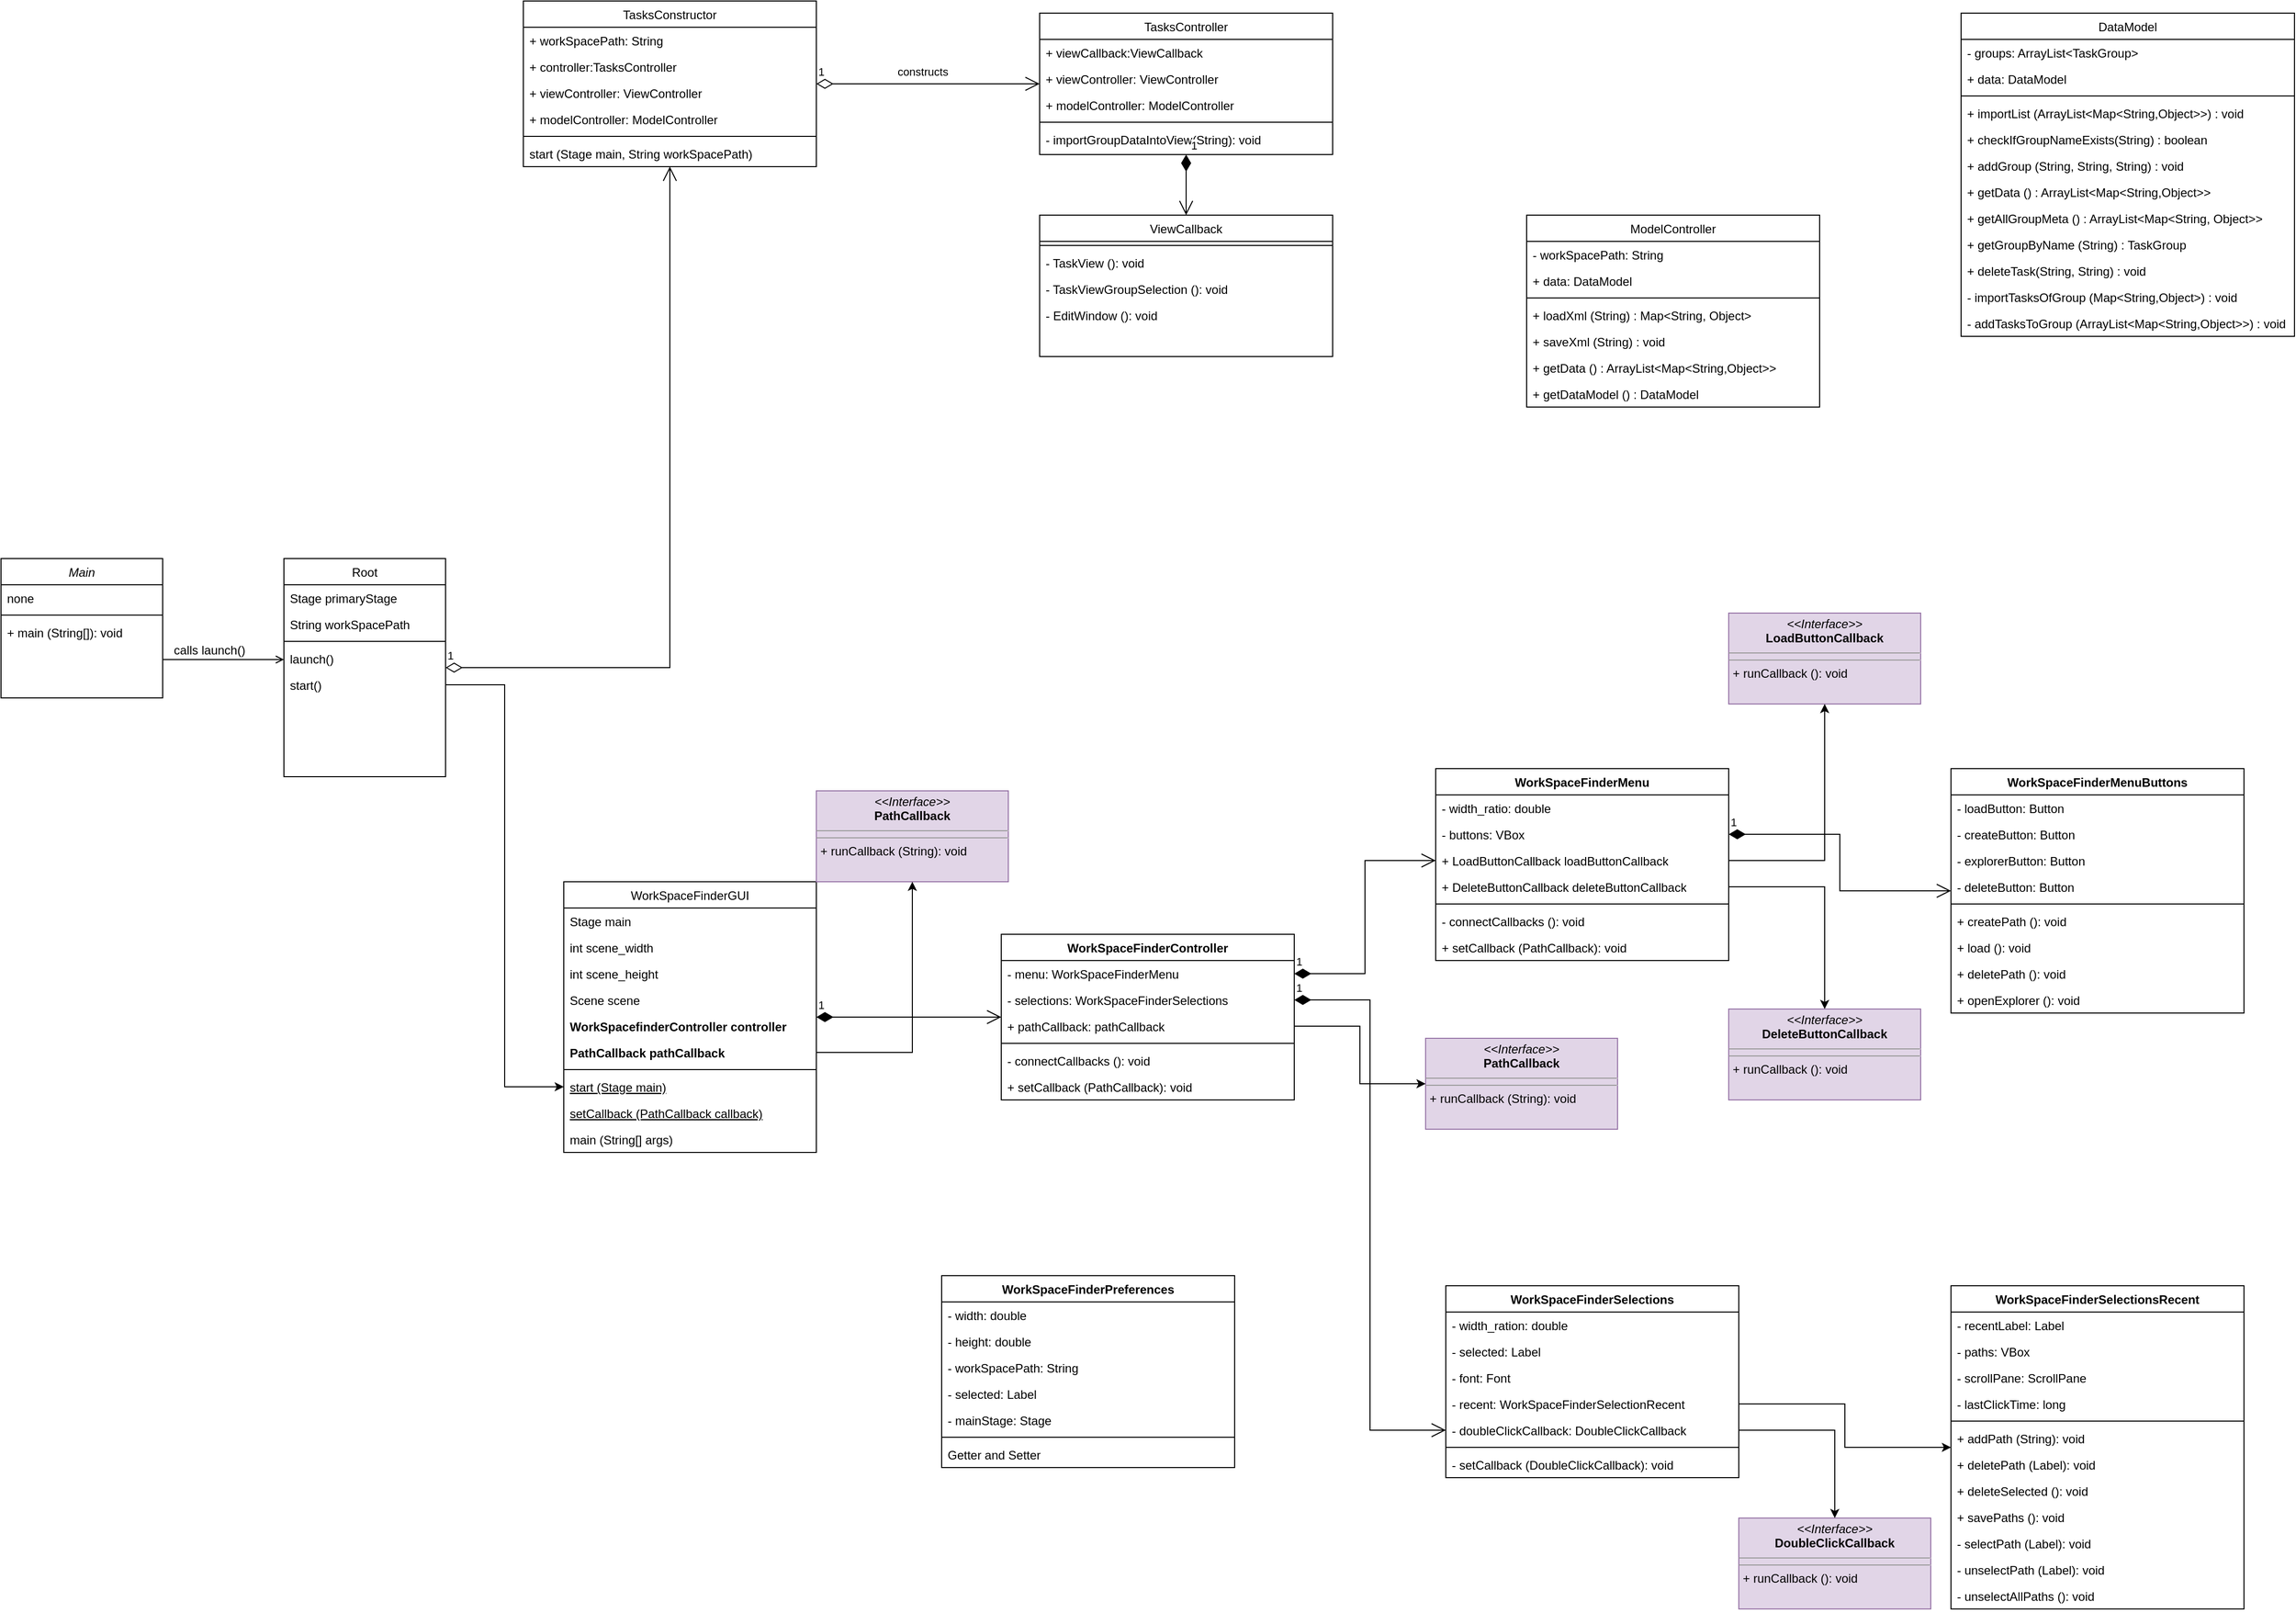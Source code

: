 <mxfile version="22.0.4" type="github">
  <diagram id="C5RBs43oDa-KdzZeNtuy" name="Page-1">
    <mxGraphModel dx="1062" dy="2791" grid="1" gridSize="10" guides="1" tooltips="1" connect="1" arrows="1" fold="1" page="1" pageScale="1" pageWidth="827" pageHeight="1169" math="0" shadow="0">
      <root>
        <mxCell id="WIyWlLk6GJQsqaUBKTNV-0" />
        <mxCell id="WIyWlLk6GJQsqaUBKTNV-1" parent="WIyWlLk6GJQsqaUBKTNV-0" />
        <mxCell id="zkfFHV4jXpPFQw0GAbJ--0" value="Main" style="swimlane;fontStyle=2;align=center;verticalAlign=top;childLayout=stackLayout;horizontal=1;startSize=26;horizontalStack=0;resizeParent=1;resizeLast=0;collapsible=1;marginBottom=0;rounded=0;shadow=0;strokeWidth=1;" parent="WIyWlLk6GJQsqaUBKTNV-1" vertex="1">
          <mxGeometry x="20" y="110" width="160" height="138" as="geometry">
            <mxRectangle x="230" y="140" width="160" height="26" as="alternateBounds" />
          </mxGeometry>
        </mxCell>
        <mxCell id="zkfFHV4jXpPFQw0GAbJ--3" value="none" style="text;align=left;verticalAlign=top;spacingLeft=4;spacingRight=4;overflow=hidden;rotatable=0;points=[[0,0.5],[1,0.5]];portConstraint=eastwest;rounded=0;shadow=0;html=0;" parent="zkfFHV4jXpPFQw0GAbJ--0" vertex="1">
          <mxGeometry y="26" width="160" height="26" as="geometry" />
        </mxCell>
        <mxCell id="zkfFHV4jXpPFQw0GAbJ--4" value="" style="line;html=1;strokeWidth=1;align=left;verticalAlign=middle;spacingTop=-1;spacingLeft=3;spacingRight=3;rotatable=0;labelPosition=right;points=[];portConstraint=eastwest;" parent="zkfFHV4jXpPFQw0GAbJ--0" vertex="1">
          <mxGeometry y="52" width="160" height="8" as="geometry" />
        </mxCell>
        <mxCell id="zkfFHV4jXpPFQw0GAbJ--5" value="+ main (String[]): void" style="text;align=left;verticalAlign=top;spacingLeft=4;spacingRight=4;overflow=hidden;rotatable=0;points=[[0,0.5],[1,0.5]];portConstraint=eastwest;" parent="zkfFHV4jXpPFQw0GAbJ--0" vertex="1">
          <mxGeometry y="60" width="160" height="26" as="geometry" />
        </mxCell>
        <mxCell id="zkfFHV4jXpPFQw0GAbJ--13" value="TasksConstructor" style="swimlane;fontStyle=0;align=center;verticalAlign=top;childLayout=stackLayout;horizontal=1;startSize=26;horizontalStack=0;resizeParent=1;resizeLast=0;collapsible=1;marginBottom=0;rounded=0;shadow=0;strokeWidth=1;" parent="WIyWlLk6GJQsqaUBKTNV-1" vertex="1">
          <mxGeometry x="537" y="-442" width="290" height="164" as="geometry">
            <mxRectangle x="340" y="380" width="170" height="26" as="alternateBounds" />
          </mxGeometry>
        </mxCell>
        <mxCell id="zkfFHV4jXpPFQw0GAbJ--14" value="+ workSpacePath: String " style="text;align=left;verticalAlign=top;spacingLeft=4;spacingRight=4;overflow=hidden;rotatable=0;points=[[0,0.5],[1,0.5]];portConstraint=eastwest;" parent="zkfFHV4jXpPFQw0GAbJ--13" vertex="1">
          <mxGeometry y="26" width="290" height="26" as="geometry" />
        </mxCell>
        <mxCell id="-atRnnwdna2SjUYWAT4b-6" value="+ controller:TasksController " style="text;align=left;verticalAlign=top;spacingLeft=4;spacingRight=4;overflow=hidden;rotatable=0;points=[[0,0.5],[1,0.5]];portConstraint=eastwest;" vertex="1" parent="zkfFHV4jXpPFQw0GAbJ--13">
          <mxGeometry y="52" width="290" height="26" as="geometry" />
        </mxCell>
        <mxCell id="-atRnnwdna2SjUYWAT4b-8" value="+ viewController: ViewController" style="text;align=left;verticalAlign=top;spacingLeft=4;spacingRight=4;overflow=hidden;rotatable=0;points=[[0,0.5],[1,0.5]];portConstraint=eastwest;" vertex="1" parent="zkfFHV4jXpPFQw0GAbJ--13">
          <mxGeometry y="78" width="290" height="26" as="geometry" />
        </mxCell>
        <mxCell id="-atRnnwdna2SjUYWAT4b-9" value="+ modelController: ModelController" style="text;align=left;verticalAlign=top;spacingLeft=4;spacingRight=4;overflow=hidden;rotatable=0;points=[[0,0.5],[1,0.5]];portConstraint=eastwest;" vertex="1" parent="zkfFHV4jXpPFQw0GAbJ--13">
          <mxGeometry y="104" width="290" height="26" as="geometry" />
        </mxCell>
        <mxCell id="zkfFHV4jXpPFQw0GAbJ--15" value="" style="line;html=1;strokeWidth=1;align=left;verticalAlign=middle;spacingTop=-1;spacingLeft=3;spacingRight=3;rotatable=0;labelPosition=right;points=[];portConstraint=eastwest;" parent="zkfFHV4jXpPFQw0GAbJ--13" vertex="1">
          <mxGeometry y="130" width="290" height="8" as="geometry" />
        </mxCell>
        <mxCell id="-atRnnwdna2SjUYWAT4b-7" value="start (Stage main, String workSpacePath)" style="text;align=left;verticalAlign=top;spacingLeft=4;spacingRight=4;overflow=hidden;rotatable=0;points=[[0,0.5],[1,0.5]];portConstraint=eastwest;" vertex="1" parent="zkfFHV4jXpPFQw0GAbJ--13">
          <mxGeometry y="138" width="290" height="26" as="geometry" />
        </mxCell>
        <mxCell id="zkfFHV4jXpPFQw0GAbJ--17" value="Root" style="swimlane;fontStyle=0;align=center;verticalAlign=top;childLayout=stackLayout;horizontal=1;startSize=26;horizontalStack=0;resizeParent=1;resizeLast=0;collapsible=1;marginBottom=0;rounded=0;shadow=0;strokeWidth=1;" parent="WIyWlLk6GJQsqaUBKTNV-1" vertex="1">
          <mxGeometry x="300" y="110" width="160" height="216" as="geometry">
            <mxRectangle x="550" y="140" width="160" height="26" as="alternateBounds" />
          </mxGeometry>
        </mxCell>
        <mxCell id="zkfFHV4jXpPFQw0GAbJ--22" value="Stage primaryStage" style="text;align=left;verticalAlign=top;spacingLeft=4;spacingRight=4;overflow=hidden;rotatable=0;points=[[0,0.5],[1,0.5]];portConstraint=eastwest;rounded=0;shadow=0;html=0;" parent="zkfFHV4jXpPFQw0GAbJ--17" vertex="1">
          <mxGeometry y="26" width="160" height="26" as="geometry" />
        </mxCell>
        <mxCell id="zkfFHV4jXpPFQw0GAbJ--21" value="String workSpacePath" style="text;align=left;verticalAlign=top;spacingLeft=4;spacingRight=4;overflow=hidden;rotatable=0;points=[[0,0.5],[1,0.5]];portConstraint=eastwest;rounded=0;shadow=0;html=0;" parent="zkfFHV4jXpPFQw0GAbJ--17" vertex="1">
          <mxGeometry y="52" width="160" height="26" as="geometry" />
        </mxCell>
        <mxCell id="zkfFHV4jXpPFQw0GAbJ--23" value="" style="line;html=1;strokeWidth=1;align=left;verticalAlign=middle;spacingTop=-1;spacingLeft=3;spacingRight=3;rotatable=0;labelPosition=right;points=[];portConstraint=eastwest;" parent="zkfFHV4jXpPFQw0GAbJ--17" vertex="1">
          <mxGeometry y="78" width="160" height="8" as="geometry" />
        </mxCell>
        <mxCell id="zkfFHV4jXpPFQw0GAbJ--24" value="launch()" style="text;align=left;verticalAlign=top;spacingLeft=4;spacingRight=4;overflow=hidden;rotatable=0;points=[[0,0.5],[1,0.5]];portConstraint=eastwest;" parent="zkfFHV4jXpPFQw0GAbJ--17" vertex="1">
          <mxGeometry y="86" width="160" height="26" as="geometry" />
        </mxCell>
        <mxCell id="-atRnnwdna2SjUYWAT4b-1" value="start()" style="text;align=left;verticalAlign=top;spacingLeft=4;spacingRight=4;overflow=hidden;rotatable=0;points=[[0,0.5],[1,0.5]];portConstraint=eastwest;" vertex="1" parent="zkfFHV4jXpPFQw0GAbJ--17">
          <mxGeometry y="112" width="160" height="26" as="geometry" />
        </mxCell>
        <mxCell id="zkfFHV4jXpPFQw0GAbJ--26" value="" style="endArrow=open;shadow=0;strokeWidth=1;rounded=0;endFill=1;edgeStyle=elbowEdgeStyle;elbow=vertical;exitX=1;exitY=0.5;exitDx=0;exitDy=0;" parent="WIyWlLk6GJQsqaUBKTNV-1" source="zkfFHV4jXpPFQw0GAbJ--5" target="zkfFHV4jXpPFQw0GAbJ--24" edge="1">
          <mxGeometry x="0.5" y="41" relative="1" as="geometry">
            <mxPoint x="100" y="310" as="sourcePoint" />
            <mxPoint x="240" y="210" as="targetPoint" />
            <mxPoint x="-40" y="32" as="offset" />
            <Array as="points">
              <mxPoint x="200" y="210" />
            </Array>
          </mxGeometry>
        </mxCell>
        <mxCell id="zkfFHV4jXpPFQw0GAbJ--27" value="" style="resizable=0;align=left;verticalAlign=bottom;labelBackgroundColor=none;fontSize=12;" parent="zkfFHV4jXpPFQw0GAbJ--26" connectable="0" vertex="1">
          <mxGeometry x="-1" relative="1" as="geometry">
            <mxPoint y="4" as="offset" />
          </mxGeometry>
        </mxCell>
        <mxCell id="zkfFHV4jXpPFQw0GAbJ--28" value="" style="resizable=0;align=right;verticalAlign=bottom;labelBackgroundColor=none;fontSize=12;" parent="zkfFHV4jXpPFQw0GAbJ--26" connectable="0" vertex="1">
          <mxGeometry x="1" relative="1" as="geometry">
            <mxPoint x="-7" y="4" as="offset" />
          </mxGeometry>
        </mxCell>
        <mxCell id="zkfFHV4jXpPFQw0GAbJ--29" value="&lt;div&gt;calls launch()&lt;br&gt;&lt;/div&gt;" style="text;html=1;resizable=0;points=[];;align=center;verticalAlign=middle;labelBackgroundColor=none;rounded=0;shadow=0;strokeWidth=1;fontSize=12;" parent="zkfFHV4jXpPFQw0GAbJ--26" vertex="1" connectable="0">
          <mxGeometry x="0.5" y="49" relative="1" as="geometry">
            <mxPoint x="-38" y="40" as="offset" />
          </mxGeometry>
        </mxCell>
        <mxCell id="-atRnnwdna2SjUYWAT4b-2" style="edgeStyle=orthogonalEdgeStyle;rounded=0;orthogonalLoop=1;jettySize=auto;html=1;" edge="1" parent="WIyWlLk6GJQsqaUBKTNV-1" source="-atRnnwdna2SjUYWAT4b-1" target="-atRnnwdna2SjUYWAT4b-17">
          <mxGeometry relative="1" as="geometry">
            <mxPoint x="560" y="587" as="targetPoint" />
          </mxGeometry>
        </mxCell>
        <mxCell id="-atRnnwdna2SjUYWAT4b-10" value="WorkSpaceFinderGUI" style="swimlane;fontStyle=0;align=center;verticalAlign=top;childLayout=stackLayout;horizontal=1;startSize=26;horizontalStack=0;resizeParent=1;resizeLast=0;collapsible=1;marginBottom=0;rounded=0;shadow=0;strokeWidth=1;" vertex="1" parent="WIyWlLk6GJQsqaUBKTNV-1">
          <mxGeometry x="577" y="430" width="250" height="268" as="geometry">
            <mxRectangle x="130" y="380" width="160" height="26" as="alternateBounds" />
          </mxGeometry>
        </mxCell>
        <mxCell id="-atRnnwdna2SjUYWAT4b-11" value="Stage main" style="text;align=left;verticalAlign=top;spacingLeft=4;spacingRight=4;overflow=hidden;rotatable=0;points=[[0,0.5],[1,0.5]];portConstraint=eastwest;" vertex="1" parent="-atRnnwdna2SjUYWAT4b-10">
          <mxGeometry y="26" width="250" height="26" as="geometry" />
        </mxCell>
        <mxCell id="-atRnnwdna2SjUYWAT4b-12" value="int scene_width" style="text;align=left;verticalAlign=top;spacingLeft=4;spacingRight=4;overflow=hidden;rotatable=0;points=[[0,0.5],[1,0.5]];portConstraint=eastwest;rounded=0;shadow=0;html=0;" vertex="1" parent="-atRnnwdna2SjUYWAT4b-10">
          <mxGeometry y="52" width="250" height="26" as="geometry" />
        </mxCell>
        <mxCell id="-atRnnwdna2SjUYWAT4b-13" value="int scene_height" style="text;align=left;verticalAlign=top;spacingLeft=4;spacingRight=4;overflow=hidden;rotatable=0;points=[[0,0.5],[1,0.5]];portConstraint=eastwest;rounded=0;shadow=0;html=0;" vertex="1" parent="-atRnnwdna2SjUYWAT4b-10">
          <mxGeometry y="78" width="250" height="26" as="geometry" />
        </mxCell>
        <mxCell id="-atRnnwdna2SjUYWAT4b-14" value="Scene scene" style="text;align=left;verticalAlign=top;spacingLeft=4;spacingRight=4;overflow=hidden;rotatable=0;points=[[0,0.5],[1,0.5]];portConstraint=eastwest;rounded=0;shadow=0;html=0;" vertex="1" parent="-atRnnwdna2SjUYWAT4b-10">
          <mxGeometry y="104" width="250" height="26" as="geometry" />
        </mxCell>
        <mxCell id="-atRnnwdna2SjUYWAT4b-15" value="WorkSpacefinderController controller" style="text;align=left;verticalAlign=top;spacingLeft=4;spacingRight=4;overflow=hidden;rotatable=0;points=[[0,0.5],[1,0.5]];portConstraint=eastwest;rounded=0;shadow=0;html=0;fontStyle=1" vertex="1" parent="-atRnnwdna2SjUYWAT4b-10">
          <mxGeometry y="130" width="250" height="26" as="geometry" />
        </mxCell>
        <mxCell id="-atRnnwdna2SjUYWAT4b-28" value="PathCallback pathCallback" style="text;align=left;verticalAlign=top;spacingLeft=4;spacingRight=4;overflow=hidden;rotatable=0;points=[[0,0.5],[1,0.5]];portConstraint=eastwest;rounded=0;shadow=0;html=0;fontStyle=1" vertex="1" parent="-atRnnwdna2SjUYWAT4b-10">
          <mxGeometry y="156" width="250" height="26" as="geometry" />
        </mxCell>
        <mxCell id="-atRnnwdna2SjUYWAT4b-16" value="" style="line;html=1;strokeWidth=1;align=left;verticalAlign=middle;spacingTop=-1;spacingLeft=3;spacingRight=3;rotatable=0;labelPosition=right;points=[];portConstraint=eastwest;" vertex="1" parent="-atRnnwdna2SjUYWAT4b-10">
          <mxGeometry y="182" width="250" height="8" as="geometry" />
        </mxCell>
        <mxCell id="-atRnnwdna2SjUYWAT4b-17" value="start (Stage main)" style="text;align=left;verticalAlign=top;spacingLeft=4;spacingRight=4;overflow=hidden;rotatable=0;points=[[0,0.5],[1,0.5]];portConstraint=eastwest;fontStyle=4" vertex="1" parent="-atRnnwdna2SjUYWAT4b-10">
          <mxGeometry y="190" width="250" height="26" as="geometry" />
        </mxCell>
        <mxCell id="-atRnnwdna2SjUYWAT4b-29" value="setCallback (PathCallback callback)" style="text;align=left;verticalAlign=top;spacingLeft=4;spacingRight=4;overflow=hidden;rotatable=0;points=[[0,0.5],[1,0.5]];portConstraint=eastwest;fontStyle=4" vertex="1" parent="-atRnnwdna2SjUYWAT4b-10">
          <mxGeometry y="216" width="250" height="26" as="geometry" />
        </mxCell>
        <mxCell id="-atRnnwdna2SjUYWAT4b-18" value="main (String[] args)" style="text;align=left;verticalAlign=top;spacingLeft=4;spacingRight=4;overflow=hidden;rotatable=0;points=[[0,0.5],[1,0.5]];portConstraint=eastwest;" vertex="1" parent="-atRnnwdna2SjUYWAT4b-10">
          <mxGeometry y="242" width="250" height="26" as="geometry" />
        </mxCell>
        <mxCell id="-atRnnwdna2SjUYWAT4b-31" value="&lt;p style=&quot;margin:0px;margin-top:4px;text-align:center;&quot;&gt;&lt;i&gt;&amp;lt;&amp;lt;Interface&amp;gt;&amp;gt;&lt;/i&gt;&lt;br&gt;&lt;b&gt;PathCallback&lt;/b&gt;&lt;br&gt;&lt;/p&gt;&lt;hr size=&quot;1&quot;&gt;&lt;hr size=&quot;1&quot;&gt;&lt;p style=&quot;margin:0px;margin-left:4px;&quot;&gt;+ runCallback (String): void&lt;br&gt;&lt;br&gt;&lt;/p&gt;" style="verticalAlign=top;align=left;overflow=fill;fontSize=12;fontFamily=Helvetica;html=1;whiteSpace=wrap;fillColor=#e1d5e7;strokeColor=#9673a6;" vertex="1" parent="WIyWlLk6GJQsqaUBKTNV-1">
          <mxGeometry x="827" y="340" width="190" height="90" as="geometry" />
        </mxCell>
        <mxCell id="-atRnnwdna2SjUYWAT4b-35" value="WorkSpaceFinderController" style="swimlane;fontStyle=1;align=center;verticalAlign=top;childLayout=stackLayout;horizontal=1;startSize=26;horizontalStack=0;resizeParent=1;resizeParentMax=0;resizeLast=0;collapsible=1;marginBottom=0;whiteSpace=wrap;html=1;" vertex="1" parent="WIyWlLk6GJQsqaUBKTNV-1">
          <mxGeometry x="1010" y="482" width="290" height="164" as="geometry" />
        </mxCell>
        <mxCell id="-atRnnwdna2SjUYWAT4b-36" value="- menu: WorkSpaceFinderMenu" style="text;strokeColor=none;fillColor=none;align=left;verticalAlign=top;spacingLeft=4;spacingRight=4;overflow=hidden;rotatable=0;points=[[0,0.5],[1,0.5]];portConstraint=eastwest;whiteSpace=wrap;html=1;" vertex="1" parent="-atRnnwdna2SjUYWAT4b-35">
          <mxGeometry y="26" width="290" height="26" as="geometry" />
        </mxCell>
        <mxCell id="-atRnnwdna2SjUYWAT4b-39" value="- selections: WorkSpaceFinderSelections" style="text;strokeColor=none;fillColor=none;align=left;verticalAlign=top;spacingLeft=4;spacingRight=4;overflow=hidden;rotatable=0;points=[[0,0.5],[1,0.5]];portConstraint=eastwest;whiteSpace=wrap;html=1;" vertex="1" parent="-atRnnwdna2SjUYWAT4b-35">
          <mxGeometry y="52" width="290" height="26" as="geometry" />
        </mxCell>
        <mxCell id="-atRnnwdna2SjUYWAT4b-41" value="+ pathCallback: pathCallback" style="text;strokeColor=none;fillColor=none;align=left;verticalAlign=top;spacingLeft=4;spacingRight=4;overflow=hidden;rotatable=0;points=[[0,0.5],[1,0.5]];portConstraint=eastwest;whiteSpace=wrap;html=1;" vertex="1" parent="-atRnnwdna2SjUYWAT4b-35">
          <mxGeometry y="78" width="290" height="26" as="geometry" />
        </mxCell>
        <mxCell id="-atRnnwdna2SjUYWAT4b-37" value="" style="line;strokeWidth=1;fillColor=none;align=left;verticalAlign=middle;spacingTop=-1;spacingLeft=3;spacingRight=3;rotatable=0;labelPosition=right;points=[];portConstraint=eastwest;strokeColor=inherit;" vertex="1" parent="-atRnnwdna2SjUYWAT4b-35">
          <mxGeometry y="104" width="290" height="8" as="geometry" />
        </mxCell>
        <mxCell id="-atRnnwdna2SjUYWAT4b-38" value="- connectCallbacks (): void" style="text;strokeColor=none;fillColor=none;align=left;verticalAlign=top;spacingLeft=4;spacingRight=4;overflow=hidden;rotatable=0;points=[[0,0.5],[1,0.5]];portConstraint=eastwest;whiteSpace=wrap;html=1;" vertex="1" parent="-atRnnwdna2SjUYWAT4b-35">
          <mxGeometry y="112" width="290" height="26" as="geometry" />
        </mxCell>
        <mxCell id="-atRnnwdna2SjUYWAT4b-40" value="+ setCallback (PathCallback): void" style="text;strokeColor=none;fillColor=none;align=left;verticalAlign=top;spacingLeft=4;spacingRight=4;overflow=hidden;rotatable=0;points=[[0,0.5],[1,0.5]];portConstraint=eastwest;whiteSpace=wrap;html=1;" vertex="1" parent="-atRnnwdna2SjUYWAT4b-35">
          <mxGeometry y="138" width="290" height="26" as="geometry" />
        </mxCell>
        <mxCell id="-atRnnwdna2SjUYWAT4b-42" value="1" style="endArrow=open;html=1;endSize=12;startArrow=diamondThin;startSize=14;startFill=1;edgeStyle=orthogonalEdgeStyle;align=left;verticalAlign=bottom;rounded=0;entryX=0;entryY=0.5;entryDx=0;entryDy=0;exitX=1;exitY=0.5;exitDx=0;exitDy=0;" edge="1" parent="WIyWlLk6GJQsqaUBKTNV-1" source="-atRnnwdna2SjUYWAT4b-10" target="-atRnnwdna2SjUYWAT4b-35">
          <mxGeometry x="-1" y="3" relative="1" as="geometry">
            <mxPoint x="820" y="450" as="sourcePoint" />
            <mxPoint x="980" y="450" as="targetPoint" />
          </mxGeometry>
        </mxCell>
        <mxCell id="-atRnnwdna2SjUYWAT4b-43" value="WorkSpaceFinderMenu" style="swimlane;fontStyle=1;align=center;verticalAlign=top;childLayout=stackLayout;horizontal=1;startSize=26;horizontalStack=0;resizeParent=1;resizeParentMax=0;resizeLast=0;collapsible=1;marginBottom=0;whiteSpace=wrap;html=1;" vertex="1" parent="WIyWlLk6GJQsqaUBKTNV-1">
          <mxGeometry x="1440" y="318" width="290" height="190" as="geometry" />
        </mxCell>
        <mxCell id="-atRnnwdna2SjUYWAT4b-44" value="- width_ratio: double" style="text;strokeColor=none;fillColor=none;align=left;verticalAlign=top;spacingLeft=4;spacingRight=4;overflow=hidden;rotatable=0;points=[[0,0.5],[1,0.5]];portConstraint=eastwest;whiteSpace=wrap;html=1;" vertex="1" parent="-atRnnwdna2SjUYWAT4b-43">
          <mxGeometry y="26" width="290" height="26" as="geometry" />
        </mxCell>
        <mxCell id="-atRnnwdna2SjUYWAT4b-45" value="- buttons: VBox" style="text;strokeColor=none;fillColor=none;align=left;verticalAlign=top;spacingLeft=4;spacingRight=4;overflow=hidden;rotatable=0;points=[[0,0.5],[1,0.5]];portConstraint=eastwest;whiteSpace=wrap;html=1;" vertex="1" parent="-atRnnwdna2SjUYWAT4b-43">
          <mxGeometry y="52" width="290" height="26" as="geometry" />
        </mxCell>
        <mxCell id="-atRnnwdna2SjUYWAT4b-46" value="+ LoadButtonCallback loadButtonCallback" style="text;strokeColor=none;fillColor=none;align=left;verticalAlign=top;spacingLeft=4;spacingRight=4;overflow=hidden;rotatable=0;points=[[0,0.5],[1,0.5]];portConstraint=eastwest;whiteSpace=wrap;html=1;" vertex="1" parent="-atRnnwdna2SjUYWAT4b-43">
          <mxGeometry y="78" width="290" height="26" as="geometry" />
        </mxCell>
        <mxCell id="-atRnnwdna2SjUYWAT4b-57" value="+ DeleteButtonCallback deleteButtonCallback" style="text;strokeColor=none;fillColor=none;align=left;verticalAlign=top;spacingLeft=4;spacingRight=4;overflow=hidden;rotatable=0;points=[[0,0.5],[1,0.5]];portConstraint=eastwest;whiteSpace=wrap;html=1;" vertex="1" parent="-atRnnwdna2SjUYWAT4b-43">
          <mxGeometry y="104" width="290" height="26" as="geometry" />
        </mxCell>
        <mxCell id="-atRnnwdna2SjUYWAT4b-47" value="" style="line;strokeWidth=1;fillColor=none;align=left;verticalAlign=middle;spacingTop=-1;spacingLeft=3;spacingRight=3;rotatable=0;labelPosition=right;points=[];portConstraint=eastwest;strokeColor=inherit;" vertex="1" parent="-atRnnwdna2SjUYWAT4b-43">
          <mxGeometry y="130" width="290" height="8" as="geometry" />
        </mxCell>
        <mxCell id="-atRnnwdna2SjUYWAT4b-48" value="- connectCallbacks (): void" style="text;strokeColor=none;fillColor=none;align=left;verticalAlign=top;spacingLeft=4;spacingRight=4;overflow=hidden;rotatable=0;points=[[0,0.5],[1,0.5]];portConstraint=eastwest;whiteSpace=wrap;html=1;" vertex="1" parent="-atRnnwdna2SjUYWAT4b-43">
          <mxGeometry y="138" width="290" height="26" as="geometry" />
        </mxCell>
        <mxCell id="-atRnnwdna2SjUYWAT4b-49" value="+ setCallback (PathCallback): void" style="text;strokeColor=none;fillColor=none;align=left;verticalAlign=top;spacingLeft=4;spacingRight=4;overflow=hidden;rotatable=0;points=[[0,0.5],[1,0.5]];portConstraint=eastwest;whiteSpace=wrap;html=1;" vertex="1" parent="-atRnnwdna2SjUYWAT4b-43">
          <mxGeometry y="164" width="290" height="26" as="geometry" />
        </mxCell>
        <mxCell id="-atRnnwdna2SjUYWAT4b-50" value="WorkSpaceFinderSelections" style="swimlane;fontStyle=1;align=center;verticalAlign=top;childLayout=stackLayout;horizontal=1;startSize=26;horizontalStack=0;resizeParent=1;resizeParentMax=0;resizeLast=0;collapsible=1;marginBottom=0;whiteSpace=wrap;html=1;" vertex="1" parent="WIyWlLk6GJQsqaUBKTNV-1">
          <mxGeometry x="1450" y="830" width="290" height="190" as="geometry" />
        </mxCell>
        <mxCell id="-atRnnwdna2SjUYWAT4b-51" value="- width_ration: double" style="text;strokeColor=none;fillColor=none;align=left;verticalAlign=top;spacingLeft=4;spacingRight=4;overflow=hidden;rotatable=0;points=[[0,0.5],[1,0.5]];portConstraint=eastwest;whiteSpace=wrap;html=1;" vertex="1" parent="-atRnnwdna2SjUYWAT4b-50">
          <mxGeometry y="26" width="290" height="26" as="geometry" />
        </mxCell>
        <mxCell id="-atRnnwdna2SjUYWAT4b-81" value="- selected: Label" style="text;strokeColor=none;fillColor=none;align=left;verticalAlign=top;spacingLeft=4;spacingRight=4;overflow=hidden;rotatable=0;points=[[0,0.5],[1,0.5]];portConstraint=eastwest;whiteSpace=wrap;html=1;" vertex="1" parent="-atRnnwdna2SjUYWAT4b-50">
          <mxGeometry y="52" width="290" height="26" as="geometry" />
        </mxCell>
        <mxCell id="-atRnnwdna2SjUYWAT4b-52" value="- font: Font" style="text;strokeColor=none;fillColor=none;align=left;verticalAlign=top;spacingLeft=4;spacingRight=4;overflow=hidden;rotatable=0;points=[[0,0.5],[1,0.5]];portConstraint=eastwest;whiteSpace=wrap;html=1;" vertex="1" parent="-atRnnwdna2SjUYWAT4b-50">
          <mxGeometry y="78" width="290" height="26" as="geometry" />
        </mxCell>
        <mxCell id="-atRnnwdna2SjUYWAT4b-97" value="- recent: WorkSpaceFinderSelectionRecent" style="text;strokeColor=none;fillColor=none;align=left;verticalAlign=top;spacingLeft=4;spacingRight=4;overflow=hidden;rotatable=0;points=[[0,0.5],[1,0.5]];portConstraint=eastwest;whiteSpace=wrap;html=1;" vertex="1" parent="-atRnnwdna2SjUYWAT4b-50">
          <mxGeometry y="104" width="290" height="26" as="geometry" />
        </mxCell>
        <mxCell id="-atRnnwdna2SjUYWAT4b-53" value="- doubleClickCallback: DoubleClickCallback" style="text;strokeColor=none;fillColor=none;align=left;verticalAlign=top;spacingLeft=4;spacingRight=4;overflow=hidden;rotatable=0;points=[[0,0.5],[1,0.5]];portConstraint=eastwest;whiteSpace=wrap;html=1;" vertex="1" parent="-atRnnwdna2SjUYWAT4b-50">
          <mxGeometry y="130" width="290" height="26" as="geometry" />
        </mxCell>
        <mxCell id="-atRnnwdna2SjUYWAT4b-54" value="" style="line;strokeWidth=1;fillColor=none;align=left;verticalAlign=middle;spacingTop=-1;spacingLeft=3;spacingRight=3;rotatable=0;labelPosition=right;points=[];portConstraint=eastwest;strokeColor=inherit;" vertex="1" parent="-atRnnwdna2SjUYWAT4b-50">
          <mxGeometry y="156" width="290" height="8" as="geometry" />
        </mxCell>
        <mxCell id="-atRnnwdna2SjUYWAT4b-80" value="- setCallback (DoubleClickCallback): void" style="text;strokeColor=none;fillColor=none;align=left;verticalAlign=top;spacingLeft=4;spacingRight=4;overflow=hidden;rotatable=0;points=[[0,0.5],[1,0.5]];portConstraint=eastwest;whiteSpace=wrap;html=1;" vertex="1" parent="-atRnnwdna2SjUYWAT4b-50">
          <mxGeometry y="164" width="290" height="26" as="geometry" />
        </mxCell>
        <mxCell id="-atRnnwdna2SjUYWAT4b-58" value="WorkSpaceFinderMenuButtons" style="swimlane;fontStyle=1;align=center;verticalAlign=top;childLayout=stackLayout;horizontal=1;startSize=26;horizontalStack=0;resizeParent=1;resizeParentMax=0;resizeLast=0;collapsible=1;marginBottom=0;whiteSpace=wrap;html=1;" vertex="1" parent="WIyWlLk6GJQsqaUBKTNV-1">
          <mxGeometry x="1950" y="318" width="290" height="242" as="geometry" />
        </mxCell>
        <mxCell id="-atRnnwdna2SjUYWAT4b-59" value="- loadButton: Button" style="text;strokeColor=none;fillColor=none;align=left;verticalAlign=top;spacingLeft=4;spacingRight=4;overflow=hidden;rotatable=0;points=[[0,0.5],[1,0.5]];portConstraint=eastwest;whiteSpace=wrap;html=1;" vertex="1" parent="-atRnnwdna2SjUYWAT4b-58">
          <mxGeometry y="26" width="290" height="26" as="geometry" />
        </mxCell>
        <mxCell id="-atRnnwdna2SjUYWAT4b-60" value="- createButton: Button" style="text;strokeColor=none;fillColor=none;align=left;verticalAlign=top;spacingLeft=4;spacingRight=4;overflow=hidden;rotatable=0;points=[[0,0.5],[1,0.5]];portConstraint=eastwest;whiteSpace=wrap;html=1;" vertex="1" parent="-atRnnwdna2SjUYWAT4b-58">
          <mxGeometry y="52" width="290" height="26" as="geometry" />
        </mxCell>
        <mxCell id="-atRnnwdna2SjUYWAT4b-68" value="- explorerButton: Button" style="text;strokeColor=none;fillColor=none;align=left;verticalAlign=top;spacingLeft=4;spacingRight=4;overflow=hidden;rotatable=0;points=[[0,0.5],[1,0.5]];portConstraint=eastwest;whiteSpace=wrap;html=1;" vertex="1" parent="-atRnnwdna2SjUYWAT4b-58">
          <mxGeometry y="78" width="290" height="26" as="geometry" />
        </mxCell>
        <mxCell id="-atRnnwdna2SjUYWAT4b-69" value="- deleteButton: Button" style="text;strokeColor=none;fillColor=none;align=left;verticalAlign=top;spacingLeft=4;spacingRight=4;overflow=hidden;rotatable=0;points=[[0,0.5],[1,0.5]];portConstraint=eastwest;whiteSpace=wrap;html=1;" vertex="1" parent="-atRnnwdna2SjUYWAT4b-58">
          <mxGeometry y="104" width="290" height="26" as="geometry" />
        </mxCell>
        <mxCell id="-atRnnwdna2SjUYWAT4b-63" value="" style="line;strokeWidth=1;fillColor=none;align=left;verticalAlign=middle;spacingTop=-1;spacingLeft=3;spacingRight=3;rotatable=0;labelPosition=right;points=[];portConstraint=eastwest;strokeColor=inherit;" vertex="1" parent="-atRnnwdna2SjUYWAT4b-58">
          <mxGeometry y="130" width="290" height="8" as="geometry" />
        </mxCell>
        <mxCell id="-atRnnwdna2SjUYWAT4b-64" value="+ createPath (): void" style="text;strokeColor=none;fillColor=none;align=left;verticalAlign=top;spacingLeft=4;spacingRight=4;overflow=hidden;rotatable=0;points=[[0,0.5],[1,0.5]];portConstraint=eastwest;whiteSpace=wrap;html=1;" vertex="1" parent="-atRnnwdna2SjUYWAT4b-58">
          <mxGeometry y="138" width="290" height="26" as="geometry" />
        </mxCell>
        <mxCell id="-atRnnwdna2SjUYWAT4b-65" value="+ load (): void" style="text;strokeColor=none;fillColor=none;align=left;verticalAlign=top;spacingLeft=4;spacingRight=4;overflow=hidden;rotatable=0;points=[[0,0.5],[1,0.5]];portConstraint=eastwest;whiteSpace=wrap;html=1;" vertex="1" parent="-atRnnwdna2SjUYWAT4b-58">
          <mxGeometry y="164" width="290" height="26" as="geometry" />
        </mxCell>
        <mxCell id="-atRnnwdna2SjUYWAT4b-70" value="+ deletePath (): void" style="text;strokeColor=none;fillColor=none;align=left;verticalAlign=top;spacingLeft=4;spacingRight=4;overflow=hidden;rotatable=0;points=[[0,0.5],[1,0.5]];portConstraint=eastwest;whiteSpace=wrap;html=1;" vertex="1" parent="-atRnnwdna2SjUYWAT4b-58">
          <mxGeometry y="190" width="290" height="26" as="geometry" />
        </mxCell>
        <mxCell id="-atRnnwdna2SjUYWAT4b-71" value="+ openExplorer (): void" style="text;strokeColor=none;fillColor=none;align=left;verticalAlign=top;spacingLeft=4;spacingRight=4;overflow=hidden;rotatable=0;points=[[0,0.5],[1,0.5]];portConstraint=eastwest;whiteSpace=wrap;html=1;" vertex="1" parent="-atRnnwdna2SjUYWAT4b-58">
          <mxGeometry y="216" width="290" height="26" as="geometry" />
        </mxCell>
        <mxCell id="-atRnnwdna2SjUYWAT4b-73" value="1" style="endArrow=open;html=1;endSize=12;startArrow=diamondThin;startSize=14;startFill=1;edgeStyle=orthogonalEdgeStyle;align=left;verticalAlign=bottom;rounded=0;entryX=0;entryY=0.5;entryDx=0;entryDy=0;" edge="1" parent="WIyWlLk6GJQsqaUBKTNV-1" source="-atRnnwdna2SjUYWAT4b-39" target="-atRnnwdna2SjUYWAT4b-53">
          <mxGeometry x="-1" y="3" relative="1" as="geometry">
            <mxPoint x="1290" y="570" as="sourcePoint" />
            <mxPoint x="1450" y="570" as="targetPoint" />
          </mxGeometry>
        </mxCell>
        <mxCell id="-atRnnwdna2SjUYWAT4b-72" value="1" style="endArrow=open;html=1;endSize=12;startArrow=diamondThin;startSize=14;startFill=1;edgeStyle=orthogonalEdgeStyle;align=left;verticalAlign=bottom;rounded=0;entryX=0;entryY=0.5;entryDx=0;entryDy=0;" edge="1" parent="WIyWlLk6GJQsqaUBKTNV-1" source="-atRnnwdna2SjUYWAT4b-36" target="-atRnnwdna2SjUYWAT4b-46">
          <mxGeometry x="-1" y="3" relative="1" as="geometry">
            <mxPoint x="1300" y="570" as="sourcePoint" />
            <mxPoint x="1460" y="570" as="targetPoint" />
          </mxGeometry>
        </mxCell>
        <mxCell id="-atRnnwdna2SjUYWAT4b-67" value="1" style="endArrow=open;html=1;endSize=12;startArrow=diamondThin;startSize=14;startFill=1;edgeStyle=orthogonalEdgeStyle;align=left;verticalAlign=bottom;rounded=0;" edge="1" parent="WIyWlLk6GJQsqaUBKTNV-1" source="-atRnnwdna2SjUYWAT4b-45" target="-atRnnwdna2SjUYWAT4b-58">
          <mxGeometry x="-1" y="3" relative="1" as="geometry">
            <mxPoint x="1730" y="410" as="sourcePoint" />
            <mxPoint x="1950" y="409" as="targetPoint" />
          </mxGeometry>
        </mxCell>
        <mxCell id="-atRnnwdna2SjUYWAT4b-74" value="&lt;p style=&quot;margin:0px;margin-top:4px;text-align:center;&quot;&gt;&lt;i&gt;&amp;lt;&amp;lt;Interface&amp;gt;&amp;gt;&lt;/i&gt;&lt;br&gt;&lt;b&gt;LoadButtonCallback&lt;/b&gt;&lt;br&gt;&lt;/p&gt;&lt;hr size=&quot;1&quot;&gt;&lt;hr size=&quot;1&quot;&gt;&lt;p style=&quot;margin:0px;margin-left:4px;&quot;&gt;+ runCallback (): void&lt;br&gt;&lt;br&gt;&lt;/p&gt;" style="verticalAlign=top;align=left;overflow=fill;fontSize=12;fontFamily=Helvetica;html=1;whiteSpace=wrap;fillColor=#e1d5e7;strokeColor=#9673a6;" vertex="1" parent="WIyWlLk6GJQsqaUBKTNV-1">
          <mxGeometry x="1730" y="164" width="190" height="90" as="geometry" />
        </mxCell>
        <mxCell id="-atRnnwdna2SjUYWAT4b-75" value="&lt;p style=&quot;margin:0px;margin-top:4px;text-align:center;&quot;&gt;&lt;i&gt;&amp;lt;&amp;lt;Interface&amp;gt;&amp;gt;&lt;/i&gt;&lt;br&gt;&lt;b&gt;DeleteButtonCallback&lt;/b&gt;&lt;br&gt;&lt;/p&gt;&lt;hr size=&quot;1&quot;&gt;&lt;hr size=&quot;1&quot;&gt;&lt;p style=&quot;margin:0px;margin-left:4px;&quot;&gt;+ runCallback (): void&lt;br&gt;&lt;br&gt;&lt;/p&gt;" style="verticalAlign=top;align=left;overflow=fill;fontSize=12;fontFamily=Helvetica;html=1;whiteSpace=wrap;fillColor=#e1d5e7;strokeColor=#9673a6;" vertex="1" parent="WIyWlLk6GJQsqaUBKTNV-1">
          <mxGeometry x="1730" y="556" width="190" height="90" as="geometry" />
        </mxCell>
        <mxCell id="-atRnnwdna2SjUYWAT4b-77" style="edgeStyle=orthogonalEdgeStyle;rounded=0;orthogonalLoop=1;jettySize=auto;html=1;" edge="1" parent="WIyWlLk6GJQsqaUBKTNV-1" source="-atRnnwdna2SjUYWAT4b-57" target="-atRnnwdna2SjUYWAT4b-75">
          <mxGeometry relative="1" as="geometry" />
        </mxCell>
        <mxCell id="-atRnnwdna2SjUYWAT4b-79" style="edgeStyle=orthogonalEdgeStyle;rounded=0;orthogonalLoop=1;jettySize=auto;html=1;" edge="1" parent="WIyWlLk6GJQsqaUBKTNV-1" source="-atRnnwdna2SjUYWAT4b-46" target="-atRnnwdna2SjUYWAT4b-74">
          <mxGeometry relative="1" as="geometry" />
        </mxCell>
        <mxCell id="-atRnnwdna2SjUYWAT4b-82" style="edgeStyle=orthogonalEdgeStyle;rounded=0;orthogonalLoop=1;jettySize=auto;html=1;" edge="1" parent="WIyWlLk6GJQsqaUBKTNV-1" source="-atRnnwdna2SjUYWAT4b-28" target="-atRnnwdna2SjUYWAT4b-31">
          <mxGeometry relative="1" as="geometry" />
        </mxCell>
        <mxCell id="-atRnnwdna2SjUYWAT4b-83" value="WorkSpaceFinderSelectionsRecent" style="swimlane;fontStyle=1;align=center;verticalAlign=top;childLayout=stackLayout;horizontal=1;startSize=26;horizontalStack=0;resizeParent=1;resizeParentMax=0;resizeLast=0;collapsible=1;marginBottom=0;whiteSpace=wrap;html=1;" vertex="1" parent="WIyWlLk6GJQsqaUBKTNV-1">
          <mxGeometry x="1950" y="830" width="290" height="320" as="geometry" />
        </mxCell>
        <mxCell id="-atRnnwdna2SjUYWAT4b-84" value="- recentLabel: Label" style="text;strokeColor=none;fillColor=none;align=left;verticalAlign=top;spacingLeft=4;spacingRight=4;overflow=hidden;rotatable=0;points=[[0,0.5],[1,0.5]];portConstraint=eastwest;whiteSpace=wrap;html=1;" vertex="1" parent="-atRnnwdna2SjUYWAT4b-83">
          <mxGeometry y="26" width="290" height="26" as="geometry" />
        </mxCell>
        <mxCell id="-atRnnwdna2SjUYWAT4b-85" value="- paths: VBox" style="text;strokeColor=none;fillColor=none;align=left;verticalAlign=top;spacingLeft=4;spacingRight=4;overflow=hidden;rotatable=0;points=[[0,0.5],[1,0.5]];portConstraint=eastwest;whiteSpace=wrap;html=1;" vertex="1" parent="-atRnnwdna2SjUYWAT4b-83">
          <mxGeometry y="52" width="290" height="26" as="geometry" />
        </mxCell>
        <mxCell id="-atRnnwdna2SjUYWAT4b-86" value="- scrollPane: ScrollPane" style="text;strokeColor=none;fillColor=none;align=left;verticalAlign=top;spacingLeft=4;spacingRight=4;overflow=hidden;rotatable=0;points=[[0,0.5],[1,0.5]];portConstraint=eastwest;whiteSpace=wrap;html=1;" vertex="1" parent="-atRnnwdna2SjUYWAT4b-83">
          <mxGeometry y="78" width="290" height="26" as="geometry" />
        </mxCell>
        <mxCell id="-atRnnwdna2SjUYWAT4b-90" value="- lastClickTime: long" style="text;strokeColor=none;fillColor=none;align=left;verticalAlign=top;spacingLeft=4;spacingRight=4;overflow=hidden;rotatable=0;points=[[0,0.5],[1,0.5]];portConstraint=eastwest;whiteSpace=wrap;html=1;" vertex="1" parent="-atRnnwdna2SjUYWAT4b-83">
          <mxGeometry y="104" width="290" height="26" as="geometry" />
        </mxCell>
        <mxCell id="-atRnnwdna2SjUYWAT4b-88" value="" style="line;strokeWidth=1;fillColor=none;align=left;verticalAlign=middle;spacingTop=-1;spacingLeft=3;spacingRight=3;rotatable=0;labelPosition=right;points=[];portConstraint=eastwest;strokeColor=inherit;" vertex="1" parent="-atRnnwdna2SjUYWAT4b-83">
          <mxGeometry y="130" width="290" height="8" as="geometry" />
        </mxCell>
        <mxCell id="-atRnnwdna2SjUYWAT4b-94" value="+ addPath (String): void" style="text;strokeColor=none;fillColor=none;align=left;verticalAlign=top;spacingLeft=4;spacingRight=4;overflow=hidden;rotatable=0;points=[[0,0.5],[1,0.5]];portConstraint=eastwest;whiteSpace=wrap;html=1;" vertex="1" parent="-atRnnwdna2SjUYWAT4b-83">
          <mxGeometry y="138" width="290" height="26" as="geometry" />
        </mxCell>
        <mxCell id="-atRnnwdna2SjUYWAT4b-89" value="+ deletePath (Label): void" style="text;strokeColor=none;fillColor=none;align=left;verticalAlign=top;spacingLeft=4;spacingRight=4;overflow=hidden;rotatable=0;points=[[0,0.5],[1,0.5]];portConstraint=eastwest;whiteSpace=wrap;html=1;" vertex="1" parent="-atRnnwdna2SjUYWAT4b-83">
          <mxGeometry y="164" width="290" height="26" as="geometry" />
        </mxCell>
        <mxCell id="-atRnnwdna2SjUYWAT4b-95" value="+ deleteSelected (): void" style="text;strokeColor=none;fillColor=none;align=left;verticalAlign=top;spacingLeft=4;spacingRight=4;overflow=hidden;rotatable=0;points=[[0,0.5],[1,0.5]];portConstraint=eastwest;whiteSpace=wrap;html=1;" vertex="1" parent="-atRnnwdna2SjUYWAT4b-83">
          <mxGeometry y="190" width="290" height="26" as="geometry" />
        </mxCell>
        <mxCell id="-atRnnwdna2SjUYWAT4b-96" value="+ savePaths (): void" style="text;strokeColor=none;fillColor=none;align=left;verticalAlign=top;spacingLeft=4;spacingRight=4;overflow=hidden;rotatable=0;points=[[0,0.5],[1,0.5]];portConstraint=eastwest;whiteSpace=wrap;html=1;" vertex="1" parent="-atRnnwdna2SjUYWAT4b-83">
          <mxGeometry y="216" width="290" height="26" as="geometry" />
        </mxCell>
        <mxCell id="-atRnnwdna2SjUYWAT4b-91" value="- selectPath (Label): void" style="text;strokeColor=none;fillColor=none;align=left;verticalAlign=top;spacingLeft=4;spacingRight=4;overflow=hidden;rotatable=0;points=[[0,0.5],[1,0.5]];portConstraint=eastwest;whiteSpace=wrap;html=1;" vertex="1" parent="-atRnnwdna2SjUYWAT4b-83">
          <mxGeometry y="242" width="290" height="26" as="geometry" />
        </mxCell>
        <mxCell id="-atRnnwdna2SjUYWAT4b-93" value="- unselectPath (Label): void" style="text;strokeColor=none;fillColor=none;align=left;verticalAlign=top;spacingLeft=4;spacingRight=4;overflow=hidden;rotatable=0;points=[[0,0.5],[1,0.5]];portConstraint=eastwest;whiteSpace=wrap;html=1;" vertex="1" parent="-atRnnwdna2SjUYWAT4b-83">
          <mxGeometry y="268" width="290" height="26" as="geometry" />
        </mxCell>
        <mxCell id="-atRnnwdna2SjUYWAT4b-92" value="- unselectAllPaths (): void" style="text;strokeColor=none;fillColor=none;align=left;verticalAlign=top;spacingLeft=4;spacingRight=4;overflow=hidden;rotatable=0;points=[[0,0.5],[1,0.5]];portConstraint=eastwest;whiteSpace=wrap;html=1;" vertex="1" parent="-atRnnwdna2SjUYWAT4b-83">
          <mxGeometry y="294" width="290" height="26" as="geometry" />
        </mxCell>
        <mxCell id="-atRnnwdna2SjUYWAT4b-98" value="&lt;p style=&quot;margin:0px;margin-top:4px;text-align:center;&quot;&gt;&lt;i&gt;&amp;lt;&amp;lt;Interface&amp;gt;&amp;gt;&lt;/i&gt;&lt;br&gt;&lt;b&gt;DoubleClickCallback&lt;/b&gt;&lt;br&gt;&lt;/p&gt;&lt;hr size=&quot;1&quot;&gt;&lt;hr size=&quot;1&quot;&gt;&lt;p style=&quot;margin:0px;margin-left:4px;&quot;&gt;+ runCallback (): void&lt;br&gt;&lt;br&gt;&lt;/p&gt;" style="verticalAlign=top;align=left;overflow=fill;fontSize=12;fontFamily=Helvetica;html=1;whiteSpace=wrap;fillColor=#e1d5e7;strokeColor=#9673a6;" vertex="1" parent="WIyWlLk6GJQsqaUBKTNV-1">
          <mxGeometry x="1740" y="1060" width="190" height="90" as="geometry" />
        </mxCell>
        <mxCell id="-atRnnwdna2SjUYWAT4b-99" style="edgeStyle=orthogonalEdgeStyle;rounded=0;orthogonalLoop=1;jettySize=auto;html=1;" edge="1" parent="WIyWlLk6GJQsqaUBKTNV-1" source="-atRnnwdna2SjUYWAT4b-53" target="-atRnnwdna2SjUYWAT4b-98">
          <mxGeometry relative="1" as="geometry" />
        </mxCell>
        <mxCell id="-atRnnwdna2SjUYWAT4b-100" style="edgeStyle=orthogonalEdgeStyle;rounded=0;orthogonalLoop=1;jettySize=auto;html=1;" edge="1" parent="WIyWlLk6GJQsqaUBKTNV-1" source="-atRnnwdna2SjUYWAT4b-97" target="-atRnnwdna2SjUYWAT4b-83">
          <mxGeometry relative="1" as="geometry" />
        </mxCell>
        <mxCell id="-atRnnwdna2SjUYWAT4b-101" value="WorkSpaceFinderPreferences" style="swimlane;fontStyle=1;align=center;verticalAlign=top;childLayout=stackLayout;horizontal=1;startSize=26;horizontalStack=0;resizeParent=1;resizeParentMax=0;resizeLast=0;collapsible=1;marginBottom=0;whiteSpace=wrap;html=1;" vertex="1" parent="WIyWlLk6GJQsqaUBKTNV-1">
          <mxGeometry x="951" y="820" width="290" height="190" as="geometry" />
        </mxCell>
        <mxCell id="-atRnnwdna2SjUYWAT4b-103" value="- width: double&lt;span style=&quot;color:#d8d8d8;&quot;&gt;&lt;/span&gt;" style="text;strokeColor=none;fillColor=none;align=left;verticalAlign=top;spacingLeft=4;spacingRight=4;overflow=hidden;rotatable=0;points=[[0,0.5],[1,0.5]];portConstraint=eastwest;whiteSpace=wrap;html=1;" vertex="1" parent="-atRnnwdna2SjUYWAT4b-101">
          <mxGeometry y="26" width="290" height="26" as="geometry" />
        </mxCell>
        <mxCell id="-atRnnwdna2SjUYWAT4b-104" value="- height: double" style="text;strokeColor=none;fillColor=none;align=left;verticalAlign=top;spacingLeft=4;spacingRight=4;overflow=hidden;rotatable=0;points=[[0,0.5],[1,0.5]];portConstraint=eastwest;whiteSpace=wrap;html=1;" vertex="1" parent="-atRnnwdna2SjUYWAT4b-101">
          <mxGeometry y="52" width="290" height="26" as="geometry" />
        </mxCell>
        <mxCell id="-atRnnwdna2SjUYWAT4b-109" value="- workSpacePath: String" style="text;strokeColor=none;fillColor=none;align=left;verticalAlign=top;spacingLeft=4;spacingRight=4;overflow=hidden;rotatable=0;points=[[0,0.5],[1,0.5]];portConstraint=eastwest;whiteSpace=wrap;html=1;" vertex="1" parent="-atRnnwdna2SjUYWAT4b-101">
          <mxGeometry y="78" width="290" height="26" as="geometry" />
        </mxCell>
        <mxCell id="-atRnnwdna2SjUYWAT4b-110" value="- selected: Label" style="text;strokeColor=none;fillColor=none;align=left;verticalAlign=top;spacingLeft=4;spacingRight=4;overflow=hidden;rotatable=0;points=[[0,0.5],[1,0.5]];portConstraint=eastwest;whiteSpace=wrap;html=1;" vertex="1" parent="-atRnnwdna2SjUYWAT4b-101">
          <mxGeometry y="104" width="290" height="26" as="geometry" />
        </mxCell>
        <mxCell id="-atRnnwdna2SjUYWAT4b-111" value="- mainStage: Stage" style="text;strokeColor=none;fillColor=none;align=left;verticalAlign=top;spacingLeft=4;spacingRight=4;overflow=hidden;rotatable=0;points=[[0,0.5],[1,0.5]];portConstraint=eastwest;whiteSpace=wrap;html=1;" vertex="1" parent="-atRnnwdna2SjUYWAT4b-101">
          <mxGeometry y="130" width="290" height="26" as="geometry" />
        </mxCell>
        <mxCell id="-atRnnwdna2SjUYWAT4b-105" value="" style="line;strokeWidth=1;fillColor=none;align=left;verticalAlign=middle;spacingTop=-1;spacingLeft=3;spacingRight=3;rotatable=0;labelPosition=right;points=[];portConstraint=eastwest;strokeColor=inherit;" vertex="1" parent="-atRnnwdna2SjUYWAT4b-101">
          <mxGeometry y="156" width="290" height="8" as="geometry" />
        </mxCell>
        <mxCell id="-atRnnwdna2SjUYWAT4b-107" value="Getter and Setter" style="text;strokeColor=none;fillColor=none;align=left;verticalAlign=top;spacingLeft=4;spacingRight=4;overflow=hidden;rotatable=0;points=[[0,0.5],[1,0.5]];portConstraint=eastwest;whiteSpace=wrap;html=1;" vertex="1" parent="-atRnnwdna2SjUYWAT4b-101">
          <mxGeometry y="164" width="290" height="26" as="geometry" />
        </mxCell>
        <mxCell id="-atRnnwdna2SjUYWAT4b-112" value="&lt;p style=&quot;margin:0px;margin-top:4px;text-align:center;&quot;&gt;&lt;i&gt;&amp;lt;&amp;lt;Interface&amp;gt;&amp;gt;&lt;/i&gt;&lt;br&gt;&lt;b&gt;PathCallback&lt;/b&gt;&lt;br&gt;&lt;/p&gt;&lt;hr size=&quot;1&quot;&gt;&lt;hr size=&quot;1&quot;&gt;&lt;p style=&quot;margin:0px;margin-left:4px;&quot;&gt;+ runCallback (String): void&lt;br&gt;&lt;br&gt;&lt;/p&gt;" style="verticalAlign=top;align=left;overflow=fill;fontSize=12;fontFamily=Helvetica;html=1;whiteSpace=wrap;fillColor=#e1d5e7;strokeColor=#9673a6;" vertex="1" parent="WIyWlLk6GJQsqaUBKTNV-1">
          <mxGeometry x="1430" y="585" width="190" height="90" as="geometry" />
        </mxCell>
        <mxCell id="-atRnnwdna2SjUYWAT4b-113" style="edgeStyle=orthogonalEdgeStyle;rounded=0;orthogonalLoop=1;jettySize=auto;html=1;" edge="1" parent="WIyWlLk6GJQsqaUBKTNV-1" source="-atRnnwdna2SjUYWAT4b-41" target="-atRnnwdna2SjUYWAT4b-112">
          <mxGeometry relative="1" as="geometry" />
        </mxCell>
        <mxCell id="-atRnnwdna2SjUYWAT4b-114" value="TasksController" style="swimlane;fontStyle=0;align=center;verticalAlign=top;childLayout=stackLayout;horizontal=1;startSize=26;horizontalStack=0;resizeParent=1;resizeLast=0;collapsible=1;marginBottom=0;rounded=0;shadow=0;strokeWidth=1;" vertex="1" parent="WIyWlLk6GJQsqaUBKTNV-1">
          <mxGeometry x="1048" y="-430" width="290" height="140" as="geometry">
            <mxRectangle x="340" y="380" width="170" height="26" as="alternateBounds" />
          </mxGeometry>
        </mxCell>
        <mxCell id="-atRnnwdna2SjUYWAT4b-116" value="+ viewCallback:ViewCallback " style="text;align=left;verticalAlign=top;spacingLeft=4;spacingRight=4;overflow=hidden;rotatable=0;points=[[0,0.5],[1,0.5]];portConstraint=eastwest;" vertex="1" parent="-atRnnwdna2SjUYWAT4b-114">
          <mxGeometry y="26" width="290" height="26" as="geometry" />
        </mxCell>
        <mxCell id="-atRnnwdna2SjUYWAT4b-117" value="+ viewController: ViewController" style="text;align=left;verticalAlign=top;spacingLeft=4;spacingRight=4;overflow=hidden;rotatable=0;points=[[0,0.5],[1,0.5]];portConstraint=eastwest;" vertex="1" parent="-atRnnwdna2SjUYWAT4b-114">
          <mxGeometry y="52" width="290" height="26" as="geometry" />
        </mxCell>
        <mxCell id="-atRnnwdna2SjUYWAT4b-118" value="+ modelController: ModelController" style="text;align=left;verticalAlign=top;spacingLeft=4;spacingRight=4;overflow=hidden;rotatable=0;points=[[0,0.5],[1,0.5]];portConstraint=eastwest;" vertex="1" parent="-atRnnwdna2SjUYWAT4b-114">
          <mxGeometry y="78" width="290" height="26" as="geometry" />
        </mxCell>
        <mxCell id="-atRnnwdna2SjUYWAT4b-119" value="" style="line;html=1;strokeWidth=1;align=left;verticalAlign=middle;spacingTop=-1;spacingLeft=3;spacingRight=3;rotatable=0;labelPosition=right;points=[];portConstraint=eastwest;" vertex="1" parent="-atRnnwdna2SjUYWAT4b-114">
          <mxGeometry y="104" width="290" height="8" as="geometry" />
        </mxCell>
        <mxCell id="-atRnnwdna2SjUYWAT4b-120" value="- importGroupDataIntoView(String): void" style="text;align=left;verticalAlign=top;spacingLeft=4;spacingRight=4;overflow=hidden;rotatable=0;points=[[0,0.5],[1,0.5]];portConstraint=eastwest;" vertex="1" parent="-atRnnwdna2SjUYWAT4b-114">
          <mxGeometry y="112" width="290" height="26" as="geometry" />
        </mxCell>
        <mxCell id="-atRnnwdna2SjUYWAT4b-121" value="1" style="endArrow=open;html=1;endSize=12;startArrow=diamondThin;startSize=14;startFill=0;edgeStyle=orthogonalEdgeStyle;align=left;verticalAlign=bottom;rounded=0;" edge="1" parent="WIyWlLk6GJQsqaUBKTNV-1" source="zkfFHV4jXpPFQw0GAbJ--13" target="-atRnnwdna2SjUYWAT4b-114">
          <mxGeometry x="-1" y="3" relative="1" as="geometry">
            <mxPoint x="890" y="-120" as="sourcePoint" />
            <mxPoint x="1050" y="-120" as="targetPoint" />
          </mxGeometry>
        </mxCell>
        <mxCell id="-atRnnwdna2SjUYWAT4b-122" value="constructs" style="edgeLabel;html=1;align=center;verticalAlign=middle;resizable=0;points=[];" vertex="1" connectable="0" parent="-atRnnwdna2SjUYWAT4b-121">
          <mxGeometry x="-0.188" relative="1" as="geometry">
            <mxPoint x="15" y="-12" as="offset" />
          </mxGeometry>
        </mxCell>
        <mxCell id="-atRnnwdna2SjUYWAT4b-123" value="ViewCallback" style="swimlane;fontStyle=0;align=center;verticalAlign=top;childLayout=stackLayout;horizontal=1;startSize=26;horizontalStack=0;resizeParent=1;resizeLast=0;collapsible=1;marginBottom=0;rounded=0;shadow=0;strokeWidth=1;" vertex="1" parent="WIyWlLk6GJQsqaUBKTNV-1">
          <mxGeometry x="1048" y="-230" width="290" height="140" as="geometry">
            <mxRectangle x="340" y="380" width="170" height="26" as="alternateBounds" />
          </mxGeometry>
        </mxCell>
        <mxCell id="-atRnnwdna2SjUYWAT4b-127" value="" style="line;html=1;strokeWidth=1;align=left;verticalAlign=middle;spacingTop=-1;spacingLeft=3;spacingRight=3;rotatable=0;labelPosition=right;points=[];portConstraint=eastwest;" vertex="1" parent="-atRnnwdna2SjUYWAT4b-123">
          <mxGeometry y="26" width="290" height="8" as="geometry" />
        </mxCell>
        <mxCell id="-atRnnwdna2SjUYWAT4b-128" value="- TaskView (): void" style="text;align=left;verticalAlign=top;spacingLeft=4;spacingRight=4;overflow=hidden;rotatable=0;points=[[0,0.5],[1,0.5]];portConstraint=eastwest;" vertex="1" parent="-atRnnwdna2SjUYWAT4b-123">
          <mxGeometry y="34" width="290" height="26" as="geometry" />
        </mxCell>
        <mxCell id="-atRnnwdna2SjUYWAT4b-133" value="- TaskViewGroupSelection (): void" style="text;align=left;verticalAlign=top;spacingLeft=4;spacingRight=4;overflow=hidden;rotatable=0;points=[[0,0.5],[1,0.5]];portConstraint=eastwest;" vertex="1" parent="-atRnnwdna2SjUYWAT4b-123">
          <mxGeometry y="60" width="290" height="26" as="geometry" />
        </mxCell>
        <mxCell id="-atRnnwdna2SjUYWAT4b-134" value="- EditWindow (): void" style="text;align=left;verticalAlign=top;spacingLeft=4;spacingRight=4;overflow=hidden;rotatable=0;points=[[0,0.5],[1,0.5]];portConstraint=eastwest;" vertex="1" parent="-atRnnwdna2SjUYWAT4b-123">
          <mxGeometry y="86" width="290" height="26" as="geometry" />
        </mxCell>
        <mxCell id="-atRnnwdna2SjUYWAT4b-131" value="1" style="endArrow=open;html=1;endSize=12;startArrow=diamondThin;startSize=14;startFill=0;edgeStyle=orthogonalEdgeStyle;align=left;verticalAlign=bottom;rounded=0;" edge="1" parent="WIyWlLk6GJQsqaUBKTNV-1" source="zkfFHV4jXpPFQw0GAbJ--17" target="zkfFHV4jXpPFQw0GAbJ--13">
          <mxGeometry x="-1" y="3" relative="1" as="geometry">
            <mxPoint x="550" y="100" as="sourcePoint" />
            <mxPoint x="710" y="100" as="targetPoint" />
          </mxGeometry>
        </mxCell>
        <mxCell id="-atRnnwdna2SjUYWAT4b-132" value="1" style="endArrow=open;html=1;endSize=12;startArrow=diamondThin;startSize=14;startFill=1;edgeStyle=orthogonalEdgeStyle;align=left;verticalAlign=bottom;rounded=0;" edge="1" parent="WIyWlLk6GJQsqaUBKTNV-1" source="-atRnnwdna2SjUYWAT4b-114" target="-atRnnwdna2SjUYWAT4b-123">
          <mxGeometry x="-1" y="3" relative="1" as="geometry">
            <mxPoint x="1490" y="-430" as="sourcePoint" />
            <mxPoint x="1650" y="-430" as="targetPoint" />
          </mxGeometry>
        </mxCell>
        <mxCell id="-atRnnwdna2SjUYWAT4b-135" value="ModelController" style="swimlane;fontStyle=0;align=center;verticalAlign=top;childLayout=stackLayout;horizontal=1;startSize=26;horizontalStack=0;resizeParent=1;resizeLast=0;collapsible=1;marginBottom=0;rounded=0;shadow=0;strokeWidth=1;" vertex="1" parent="WIyWlLk6GJQsqaUBKTNV-1">
          <mxGeometry x="1530" y="-230" width="290" height="190" as="geometry">
            <mxRectangle x="340" y="380" width="170" height="26" as="alternateBounds" />
          </mxGeometry>
        </mxCell>
        <mxCell id="-atRnnwdna2SjUYWAT4b-136" value="- workSpacePath: String " style="text;align=left;verticalAlign=top;spacingLeft=4;spacingRight=4;overflow=hidden;rotatable=0;points=[[0,0.5],[1,0.5]];portConstraint=eastwest;" vertex="1" parent="-atRnnwdna2SjUYWAT4b-135">
          <mxGeometry y="26" width="290" height="26" as="geometry" />
        </mxCell>
        <mxCell id="-atRnnwdna2SjUYWAT4b-137" value="+ data: DataModel" style="text;align=left;verticalAlign=top;spacingLeft=4;spacingRight=4;overflow=hidden;rotatable=0;points=[[0,0.5],[1,0.5]];portConstraint=eastwest;" vertex="1" parent="-atRnnwdna2SjUYWAT4b-135">
          <mxGeometry y="52" width="290" height="26" as="geometry" />
        </mxCell>
        <mxCell id="-atRnnwdna2SjUYWAT4b-139" value="" style="line;html=1;strokeWidth=1;align=left;verticalAlign=middle;spacingTop=-1;spacingLeft=3;spacingRight=3;rotatable=0;labelPosition=right;points=[];portConstraint=eastwest;" vertex="1" parent="-atRnnwdna2SjUYWAT4b-135">
          <mxGeometry y="78" width="290" height="8" as="geometry" />
        </mxCell>
        <mxCell id="-atRnnwdna2SjUYWAT4b-140" value="+ loadXml (String) : Map&lt;String, Object&gt;" style="text;align=left;verticalAlign=top;spacingLeft=4;spacingRight=4;overflow=hidden;rotatable=0;points=[[0,0.5],[1,0.5]];portConstraint=eastwest;" vertex="1" parent="-atRnnwdna2SjUYWAT4b-135">
          <mxGeometry y="86" width="290" height="26" as="geometry" />
        </mxCell>
        <mxCell id="-atRnnwdna2SjUYWAT4b-141" value="+ saveXml (String) : void" style="text;align=left;verticalAlign=top;spacingLeft=4;spacingRight=4;overflow=hidden;rotatable=0;points=[[0,0.5],[1,0.5]];portConstraint=eastwest;" vertex="1" parent="-atRnnwdna2SjUYWAT4b-135">
          <mxGeometry y="112" width="290" height="26" as="geometry" />
        </mxCell>
        <mxCell id="-atRnnwdna2SjUYWAT4b-142" value="+ getData () : ArrayList&lt;Map&lt;String,Object&gt;&gt;" style="text;align=left;verticalAlign=top;spacingLeft=4;spacingRight=4;overflow=hidden;rotatable=0;points=[[0,0.5],[1,0.5]];portConstraint=eastwest;" vertex="1" parent="-atRnnwdna2SjUYWAT4b-135">
          <mxGeometry y="138" width="290" height="26" as="geometry" />
        </mxCell>
        <mxCell id="-atRnnwdna2SjUYWAT4b-143" value="+ getDataModel () : DataModel" style="text;align=left;verticalAlign=top;spacingLeft=4;spacingRight=4;overflow=hidden;rotatable=0;points=[[0,0.5],[1,0.5]];portConstraint=eastwest;" vertex="1" parent="-atRnnwdna2SjUYWAT4b-135">
          <mxGeometry y="164" width="290" height="26" as="geometry" />
        </mxCell>
        <mxCell id="-atRnnwdna2SjUYWAT4b-144" value="DataModel" style="swimlane;fontStyle=0;align=center;verticalAlign=top;childLayout=stackLayout;horizontal=1;startSize=26;horizontalStack=0;resizeParent=1;resizeLast=0;collapsible=1;marginBottom=0;rounded=0;shadow=0;strokeWidth=1;" vertex="1" parent="WIyWlLk6GJQsqaUBKTNV-1">
          <mxGeometry x="1960" y="-430" width="330" height="320" as="geometry">
            <mxRectangle x="340" y="380" width="170" height="26" as="alternateBounds" />
          </mxGeometry>
        </mxCell>
        <mxCell id="-atRnnwdna2SjUYWAT4b-145" value="- groups: ArrayList&lt;TaskGroup&gt; " style="text;align=left;verticalAlign=top;spacingLeft=4;spacingRight=4;overflow=hidden;rotatable=0;points=[[0,0.5],[1,0.5]];portConstraint=eastwest;" vertex="1" parent="-atRnnwdna2SjUYWAT4b-144">
          <mxGeometry y="26" width="330" height="26" as="geometry" />
        </mxCell>
        <mxCell id="-atRnnwdna2SjUYWAT4b-146" value="+ data: DataModel" style="text;align=left;verticalAlign=top;spacingLeft=4;spacingRight=4;overflow=hidden;rotatable=0;points=[[0,0.5],[1,0.5]];portConstraint=eastwest;" vertex="1" parent="-atRnnwdna2SjUYWAT4b-144">
          <mxGeometry y="52" width="330" height="26" as="geometry" />
        </mxCell>
        <mxCell id="-atRnnwdna2SjUYWAT4b-147" value="" style="line;html=1;strokeWidth=1;align=left;verticalAlign=middle;spacingTop=-1;spacingLeft=3;spacingRight=3;rotatable=0;labelPosition=right;points=[];portConstraint=eastwest;" vertex="1" parent="-atRnnwdna2SjUYWAT4b-144">
          <mxGeometry y="78" width="330" height="8" as="geometry" />
        </mxCell>
        <mxCell id="-atRnnwdna2SjUYWAT4b-148" value="+ importList (ArrayList&lt;Map&lt;String,Object&gt;&gt;) : void" style="text;align=left;verticalAlign=top;spacingLeft=4;spacingRight=4;overflow=hidden;rotatable=0;points=[[0,0.5],[1,0.5]];portConstraint=eastwest;" vertex="1" parent="-atRnnwdna2SjUYWAT4b-144">
          <mxGeometry y="86" width="330" height="26" as="geometry" />
        </mxCell>
        <mxCell id="-atRnnwdna2SjUYWAT4b-149" value="+ checkIfGroupNameExists(String) : boolean" style="text;align=left;verticalAlign=top;spacingLeft=4;spacingRight=4;overflow=hidden;rotatable=0;points=[[0,0.5],[1,0.5]];portConstraint=eastwest;" vertex="1" parent="-atRnnwdna2SjUYWAT4b-144">
          <mxGeometry y="112" width="330" height="26" as="geometry" />
        </mxCell>
        <mxCell id="-atRnnwdna2SjUYWAT4b-153" value="+ addGroup (String, String, String) : void" style="text;align=left;verticalAlign=top;spacingLeft=4;spacingRight=4;overflow=hidden;rotatable=0;points=[[0,0.5],[1,0.5]];portConstraint=eastwest;" vertex="1" parent="-atRnnwdna2SjUYWAT4b-144">
          <mxGeometry y="138" width="330" height="26" as="geometry" />
        </mxCell>
        <mxCell id="-atRnnwdna2SjUYWAT4b-150" value="+ getData () : ArrayList&lt;Map&lt;String,Object&gt;&gt;" style="text;align=left;verticalAlign=top;spacingLeft=4;spacingRight=4;overflow=hidden;rotatable=0;points=[[0,0.5],[1,0.5]];portConstraint=eastwest;" vertex="1" parent="-atRnnwdna2SjUYWAT4b-144">
          <mxGeometry y="164" width="330" height="26" as="geometry" />
        </mxCell>
        <mxCell id="-atRnnwdna2SjUYWAT4b-155" value="+ getAllGroupMeta () : ArrayList&lt;Map&lt;String, Object&gt;&gt;" style="text;align=left;verticalAlign=top;spacingLeft=4;spacingRight=4;overflow=hidden;rotatable=0;points=[[0,0.5],[1,0.5]];portConstraint=eastwest;" vertex="1" parent="-atRnnwdna2SjUYWAT4b-144">
          <mxGeometry y="190" width="330" height="26" as="geometry" />
        </mxCell>
        <mxCell id="-atRnnwdna2SjUYWAT4b-154" value="+ getGroupByName (String) : TaskGroup" style="text;align=left;verticalAlign=top;spacingLeft=4;spacingRight=4;overflow=hidden;rotatable=0;points=[[0,0.5],[1,0.5]];portConstraint=eastwest;" vertex="1" parent="-atRnnwdna2SjUYWAT4b-144">
          <mxGeometry y="216" width="330" height="26" as="geometry" />
        </mxCell>
        <mxCell id="-atRnnwdna2SjUYWAT4b-156" value="+ deleteTask(String, String) : void" style="text;align=left;verticalAlign=top;spacingLeft=4;spacingRight=4;overflow=hidden;rotatable=0;points=[[0,0.5],[1,0.5]];portConstraint=eastwest;" vertex="1" parent="-atRnnwdna2SjUYWAT4b-144">
          <mxGeometry y="242" width="330" height="26" as="geometry" />
        </mxCell>
        <mxCell id="-atRnnwdna2SjUYWAT4b-151" value="- importTasksOfGroup (Map&lt;String,Object&gt;) : void" style="text;align=left;verticalAlign=top;spacingLeft=4;spacingRight=4;overflow=hidden;rotatable=0;points=[[0,0.5],[1,0.5]];portConstraint=eastwest;" vertex="1" parent="-atRnnwdna2SjUYWAT4b-144">
          <mxGeometry y="268" width="330" height="26" as="geometry" />
        </mxCell>
        <mxCell id="-atRnnwdna2SjUYWAT4b-152" value="- addTasksToGroup (ArrayList&lt;Map&lt;String,Object&gt;&gt;) : void" style="text;align=left;verticalAlign=top;spacingLeft=4;spacingRight=4;overflow=hidden;rotatable=0;points=[[0,0.5],[1,0.5]];portConstraint=eastwest;" vertex="1" parent="-atRnnwdna2SjUYWAT4b-144">
          <mxGeometry y="294" width="330" height="26" as="geometry" />
        </mxCell>
      </root>
    </mxGraphModel>
  </diagram>
</mxfile>
